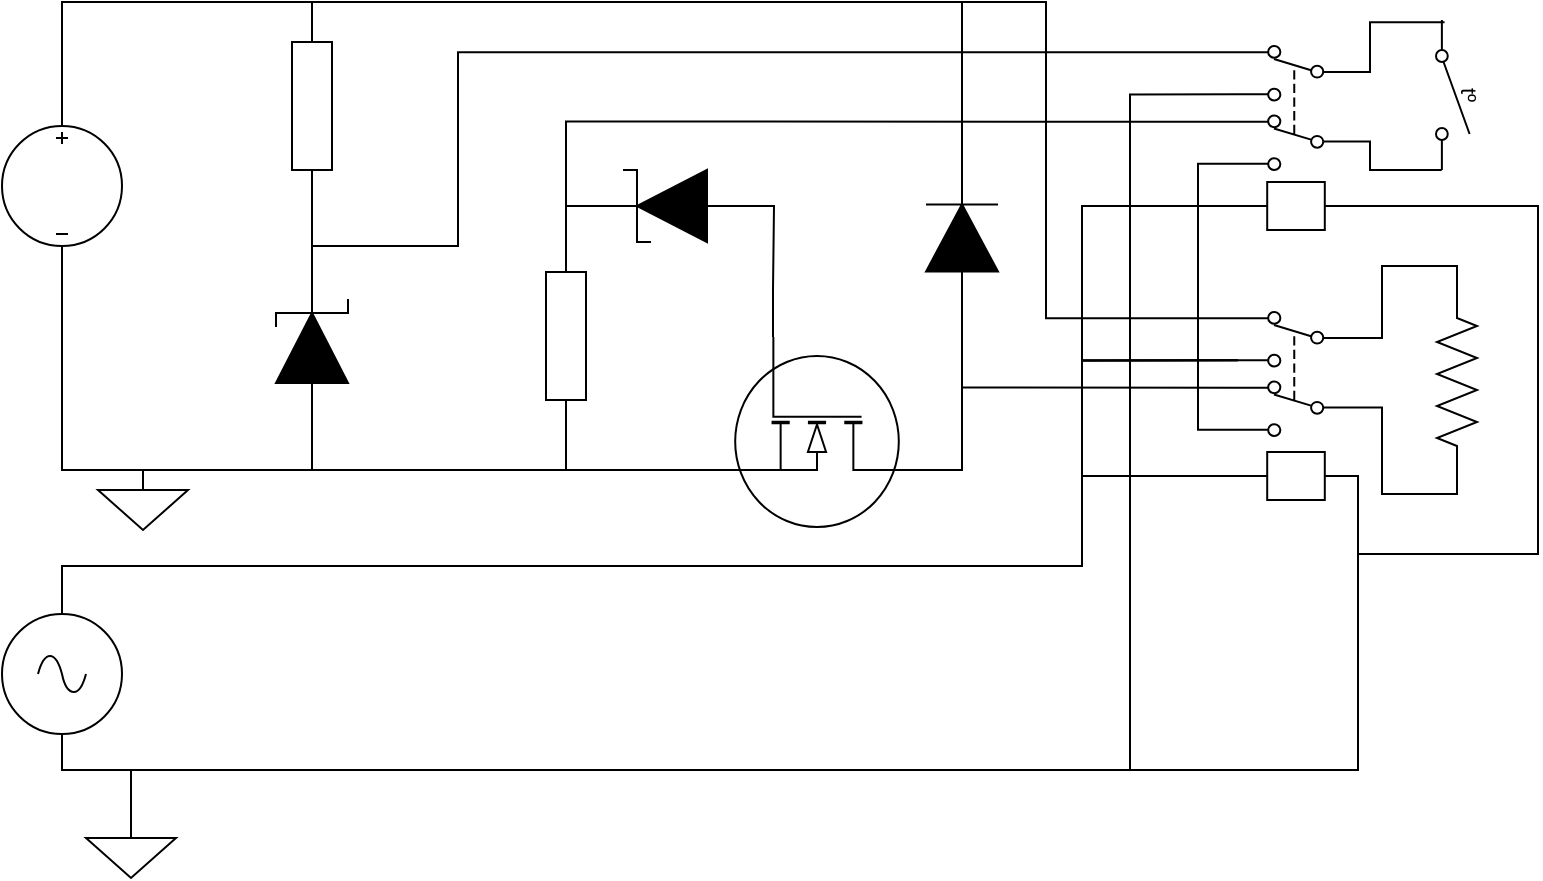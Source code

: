 <mxfile version="20.0.4" type="device"><diagram name="Page-1" id="7e0a89b8-554c-2b80-1dc8-d5c74ca68de4"><mxGraphModel dx="1437" dy="757" grid="1" gridSize="6" guides="1" tooltips="1" connect="1" arrows="1" fold="1" page="1" pageScale="1" pageWidth="1100" pageHeight="850" background="none" math="0" shadow="0"><root><mxCell id="0"/><mxCell id="1" parent="0"/><mxCell id="gZlIewE0345WR6L54zIT-32" style="edgeStyle=orthogonalEdgeStyle;rounded=0;orthogonalLoop=1;jettySize=auto;html=1;exitX=0.5;exitY=1;exitDx=0;exitDy=0;exitPerimeter=0;entryX=0.5;entryY=0;entryDx=0;entryDy=0;entryPerimeter=0;endArrow=none;endFill=0;" edge="1" parent="1" source="y7XGhdpT8KzlNRmjM2dh-26" target="y7XGhdpT8KzlNRmjM2dh-66"><mxGeometry relative="1" as="geometry"><Array as="points"><mxPoint x="126" y="480"/><mxPoint x="161" y="480"/></Array></mxGeometry></mxCell><mxCell id="gZlIewE0345WR6L54zIT-33" style="edgeStyle=orthogonalEdgeStyle;rounded=0;orthogonalLoop=1;jettySize=auto;html=1;exitX=0.5;exitY=0;exitDx=0;exitDy=0;exitPerimeter=0;entryX=1;entryY=0.61;entryDx=0;entryDy=0;endArrow=none;endFill=0;" edge="1" parent="1" source="y7XGhdpT8KzlNRmjM2dh-26" target="gZlIewE0345WR6L54zIT-18"><mxGeometry relative="1" as="geometry"><Array as="points"><mxPoint x="126" y="378"/><mxPoint x="636" y="378"/><mxPoint x="636" y="275"/></Array></mxGeometry></mxCell><mxCell id="y7XGhdpT8KzlNRmjM2dh-26" value="" style="pointerEvents=1;verticalLabelPosition=bottom;shadow=0;dashed=0;align=center;html=1;verticalAlign=top;shape=mxgraph.electrical.signal_sources.source;aspect=fixed;points=[[0.5,0,0],[1,0.5,0],[0.5,1,0],[0,0.5,0]];elSignalType=ac;" parent="1" vertex="1"><mxGeometry x="96" y="402" width="60" height="60" as="geometry"/></mxCell><mxCell id="y7XGhdpT8KzlNRmjM2dh-37" style="edgeStyle=orthogonalEdgeStyle;rounded=0;orthogonalLoop=1;jettySize=auto;html=1;entryX=0.5;entryY=0;entryDx=0;entryDy=0;entryPerimeter=0;endArrow=none;endFill=0;" parent="1" source="y7XGhdpT8KzlNRmjM2dh-27" target="y7XGhdpT8KzlNRmjM2dh-36" edge="1"><mxGeometry relative="1" as="geometry"><Array as="points"><mxPoint x="126" y="330"/></Array></mxGeometry></mxCell><mxCell id="y7XGhdpT8KzlNRmjM2dh-27" value="" style="pointerEvents=1;verticalLabelPosition=bottom;shadow=0;dashed=0;align=center;html=1;verticalAlign=top;shape=mxgraph.electrical.signal_sources.source;aspect=fixed;points=[[0.5,0,0],[1,0.5,0],[0.5,1,0],[0,0.5,0]];elSignalType=dc3;" parent="1" vertex="1"><mxGeometry x="96" y="158" width="60" height="60" as="geometry"/></mxCell><mxCell id="y7XGhdpT8KzlNRmjM2dh-54" style="edgeStyle=orthogonalEdgeStyle;rounded=0;orthogonalLoop=1;jettySize=auto;html=1;exitX=0;exitY=0.72;exitDx=0;exitDy=0;exitPerimeter=0;entryX=0;entryY=0.5;entryDx=0;entryDy=0;entryPerimeter=0;endArrow=none;endFill=0;" parent="1" source="y7XGhdpT8KzlNRmjM2dh-28" target="y7XGhdpT8KzlNRmjM2dh-35" edge="1"><mxGeometry relative="1" as="geometry"><Array as="points"><mxPoint x="482" y="240"/><mxPoint x="482" y="198"/></Array></mxGeometry></mxCell><mxCell id="y7XGhdpT8KzlNRmjM2dh-58" style="edgeStyle=orthogonalEdgeStyle;rounded=0;orthogonalLoop=1;jettySize=auto;html=1;exitX=0.7;exitY=0;exitDx=0;exitDy=0;exitPerimeter=0;entryX=0;entryY=0.5;entryDx=0;entryDy=0;entryPerimeter=0;endArrow=none;endFill=0;" parent="1" source="y7XGhdpT8KzlNRmjM2dh-28" target="y7XGhdpT8KzlNRmjM2dh-33" edge="1"><mxGeometry relative="1" as="geometry"/></mxCell><mxCell id="gZlIewE0345WR6L54zIT-2" style="edgeStyle=orthogonalEdgeStyle;rounded=0;orthogonalLoop=1;jettySize=auto;html=1;exitX=0.7;exitY=1;exitDx=0;exitDy=0;exitPerimeter=0;entryX=1;entryY=0.5;entryDx=0;entryDy=0;entryPerimeter=0;endArrow=none;endFill=0;" edge="1" parent="1" source="y7XGhdpT8KzlNRmjM2dh-28" target="y7XGhdpT8KzlNRmjM2dh-31"><mxGeometry relative="1" as="geometry"><Array as="points"><mxPoint x="378" y="330"/></Array></mxGeometry></mxCell><mxCell id="y7XGhdpT8KzlNRmjM2dh-28" value="" style="verticalLabelPosition=bottom;shadow=0;dashed=0;align=center;html=1;verticalAlign=top;shape=mxgraph.electrical.mosfets1.mosfet_ic_n;rotation=90;" parent="1" vertex="1"><mxGeometry x="456" y="261" width="95" height="100" as="geometry"/></mxCell><mxCell id="y7XGhdpT8KzlNRmjM2dh-44" style="edgeStyle=none;rounded=0;orthogonalLoop=1;jettySize=auto;html=1;exitX=1;exitY=0.5;exitDx=0;exitDy=0;exitPerimeter=0;entryX=1;entryY=0.5;entryDx=0;entryDy=0;entryPerimeter=0;endArrow=none;endFill=0;" parent="1" source="y7XGhdpT8KzlNRmjM2dh-30" target="y7XGhdpT8KzlNRmjM2dh-32" edge="1"><mxGeometry relative="1" as="geometry"/></mxCell><mxCell id="y7XGhdpT8KzlNRmjM2dh-56" style="edgeStyle=orthogonalEdgeStyle;rounded=0;orthogonalLoop=1;jettySize=auto;html=1;entryX=0.5;entryY=0;entryDx=0;entryDy=0;entryPerimeter=0;endArrow=none;endFill=0;" parent="1" source="y7XGhdpT8KzlNRmjM2dh-30" target="y7XGhdpT8KzlNRmjM2dh-27" edge="1"><mxGeometry relative="1" as="geometry"><Array as="points"><mxPoint x="251" y="96"/><mxPoint x="126" y="96"/></Array></mxGeometry></mxCell><mxCell id="y7XGhdpT8KzlNRmjM2dh-30" value="" style="pointerEvents=1;verticalLabelPosition=bottom;shadow=0;dashed=0;align=center;html=1;verticalAlign=top;shape=mxgraph.electrical.resistors.resistor_1;rotation=90;" parent="1" vertex="1"><mxGeometry x="201" y="138" width="100" height="20" as="geometry"/></mxCell><mxCell id="y7XGhdpT8KzlNRmjM2dh-62" style="edgeStyle=orthogonalEdgeStyle;rounded=0;orthogonalLoop=1;jettySize=auto;html=1;entryX=1;entryY=0.5;entryDx=0;entryDy=0;entryPerimeter=0;endArrow=none;endFill=0;" parent="1" source="y7XGhdpT8KzlNRmjM2dh-31" target="y7XGhdpT8KzlNRmjM2dh-35" edge="1"><mxGeometry relative="1" as="geometry"><Array as="points"><mxPoint x="378" y="198"/></Array></mxGeometry></mxCell><mxCell id="gZlIewE0345WR6L54zIT-3" style="edgeStyle=orthogonalEdgeStyle;rounded=0;orthogonalLoop=1;jettySize=auto;html=1;exitX=1;exitY=0.5;exitDx=0;exitDy=0;exitPerimeter=0;entryX=0.5;entryY=0;entryDx=0;entryDy=0;entryPerimeter=0;endArrow=none;endFill=0;" edge="1" parent="1" source="y7XGhdpT8KzlNRmjM2dh-31" target="y7XGhdpT8KzlNRmjM2dh-36"><mxGeometry relative="1" as="geometry"><Array as="points"><mxPoint x="378" y="330"/></Array></mxGeometry></mxCell><mxCell id="y7XGhdpT8KzlNRmjM2dh-31" value="" style="pointerEvents=1;verticalLabelPosition=bottom;shadow=0;dashed=0;align=center;html=1;verticalAlign=top;shape=mxgraph.electrical.resistors.resistor_1;rotation=90;" parent="1" vertex="1"><mxGeometry x="328" y="253" width="100" height="20" as="geometry"/></mxCell><mxCell id="y7XGhdpT8KzlNRmjM2dh-39" style="edgeStyle=orthogonalEdgeStyle;rounded=0;orthogonalLoop=1;jettySize=auto;html=1;exitX=0;exitY=0.5;exitDx=0;exitDy=0;exitPerimeter=0;entryX=0.5;entryY=0;entryDx=0;entryDy=0;entryPerimeter=0;endArrow=none;endFill=0;" parent="1" source="y7XGhdpT8KzlNRmjM2dh-32" target="y7XGhdpT8KzlNRmjM2dh-36" edge="1"><mxGeometry relative="1" as="geometry"><Array as="points"><mxPoint x="251" y="330"/></Array></mxGeometry></mxCell><mxCell id="y7XGhdpT8KzlNRmjM2dh-32" value="" style="pointerEvents=1;fillColor=strokeColor;verticalLabelPosition=bottom;shadow=0;dashed=0;align=center;html=1;verticalAlign=top;shape=mxgraph.electrical.diodes.zener_diode_1;rotation=-90;" parent="1" vertex="1"><mxGeometry x="216" y="251" width="70" height="36" as="geometry"/></mxCell><mxCell id="y7XGhdpT8KzlNRmjM2dh-59" style="edgeStyle=orthogonalEdgeStyle;rounded=0;orthogonalLoop=1;jettySize=auto;html=1;exitX=1;exitY=0.5;exitDx=0;exitDy=0;exitPerimeter=0;entryX=0;entryY=0.5;entryDx=0;entryDy=0;entryPerimeter=0;endArrow=none;endFill=0;" parent="1" source="y7XGhdpT8KzlNRmjM2dh-33" target="y7XGhdpT8KzlNRmjM2dh-30" edge="1"><mxGeometry relative="1" as="geometry"><Array as="points"><mxPoint x="576" y="96"/><mxPoint x="251" y="96"/></Array></mxGeometry></mxCell><mxCell id="y7XGhdpT8KzlNRmjM2dh-33" value="" style="pointerEvents=1;fillColor=strokeColor;verticalLabelPosition=bottom;shadow=0;dashed=0;align=center;html=1;verticalAlign=top;shape=mxgraph.electrical.diodes.diode;rotation=-90;" parent="1" vertex="1"><mxGeometry x="534" y="196" width="84" height="36" as="geometry"/></mxCell><mxCell id="y7XGhdpT8KzlNRmjM2dh-34" value="" style="pointerEvents=1;verticalLabelPosition=bottom;shadow=0;dashed=0;align=center;html=1;verticalAlign=top;shape=mxgraph.electrical.resistors.resistor_2;rotation=90;" parent="1" vertex="1"><mxGeometry x="773.5" y="276" width="100" height="20" as="geometry"/></mxCell><mxCell id="y7XGhdpT8KzlNRmjM2dh-35" value="" style="pointerEvents=1;fillColor=strokeColor;verticalLabelPosition=bottom;shadow=0;dashed=0;align=center;html=1;verticalAlign=top;shape=mxgraph.electrical.diodes.zener_diode_1;rotation=-180;" parent="1" vertex="1"><mxGeometry x="396" y="180" width="70" height="36" as="geometry"/></mxCell><mxCell id="y7XGhdpT8KzlNRmjM2dh-36" value="" style="pointerEvents=1;verticalLabelPosition=bottom;shadow=0;dashed=0;align=center;html=1;verticalAlign=top;shape=mxgraph.electrical.signal_sources.signal_ground;" parent="1" vertex="1"><mxGeometry x="144" y="330" width="45" height="30" as="geometry"/></mxCell><mxCell id="y7XGhdpT8KzlNRmjM2dh-66" value="" style="pointerEvents=1;verticalLabelPosition=bottom;shadow=0;dashed=0;align=center;html=1;verticalAlign=top;shape=mxgraph.electrical.signal_sources.signal_ground;" parent="1" vertex="1"><mxGeometry x="138" y="504" width="45" height="30" as="geometry"/></mxCell><mxCell id="gZlIewE0345WR6L54zIT-24" style="edgeStyle=orthogonalEdgeStyle;rounded=0;orthogonalLoop=1;jettySize=auto;html=1;exitX=0;exitY=0.23;exitDx=0;exitDy=0;entryX=1;entryY=0.865;entryDx=0;entryDy=0;entryPerimeter=0;endArrow=none;endFill=0;" edge="1" parent="1" source="gZlIewE0345WR6L54zIT-17" target="gZlIewE0345WR6L54zIT-21"><mxGeometry relative="1" as="geometry"><Array as="points"><mxPoint x="780" y="166"/><mxPoint x="780" y="180"/></Array></mxGeometry></mxCell><mxCell id="gZlIewE0345WR6L54zIT-25" style="edgeStyle=orthogonalEdgeStyle;rounded=0;orthogonalLoop=1;jettySize=auto;html=1;exitX=0;exitY=0.79;exitDx=0;exitDy=0;entryX=0.015;entryY=0.796;entryDx=0;entryDy=0;entryPerimeter=0;endArrow=none;endFill=0;" edge="1" parent="1" source="gZlIewE0345WR6L54zIT-17" target="gZlIewE0345WR6L54zIT-21"><mxGeometry relative="1" as="geometry"><Array as="points"><mxPoint x="780" y="131"/><mxPoint x="780" y="106"/></Array></mxGeometry></mxCell><mxCell id="gZlIewE0345WR6L54zIT-30" style="edgeStyle=orthogonalEdgeStyle;rounded=0;orthogonalLoop=1;jettySize=auto;html=1;exitX=1;exitY=0.95;exitDx=0;exitDy=0;entryX=1;entryY=0.5;entryDx=0;entryDy=0;entryPerimeter=0;endArrow=none;endFill=0;" edge="1" parent="1" source="gZlIewE0345WR6L54zIT-17" target="y7XGhdpT8KzlNRmjM2dh-30"><mxGeometry relative="1" as="geometry"><Array as="points"><mxPoint x="324" y="121"/><mxPoint x="324" y="218"/><mxPoint x="251" y="218"/></Array></mxGeometry></mxCell><mxCell id="gZlIewE0345WR6L54zIT-31" style="edgeStyle=orthogonalEdgeStyle;rounded=0;orthogonalLoop=1;jettySize=auto;html=1;exitX=1;exitY=0.39;exitDx=0;exitDy=0;entryX=1;entryY=0.5;entryDx=0;entryDy=0;entryPerimeter=0;endArrow=none;endFill=0;" edge="1" parent="1" source="gZlIewE0345WR6L54zIT-17" target="y7XGhdpT8KzlNRmjM2dh-35"><mxGeometry relative="1" as="geometry"><Array as="points"><mxPoint x="378" y="156"/><mxPoint x="378" y="198"/></Array></mxGeometry></mxCell><mxCell id="gZlIewE0345WR6L54zIT-41" style="edgeStyle=orthogonalEdgeStyle;rounded=0;orthogonalLoop=1;jettySize=auto;html=1;exitX=1;exitY=0.05;exitDx=0;exitDy=0;entryX=1;entryY=0.05;entryDx=0;entryDy=0;endArrow=none;endFill=0;" edge="1" parent="1" source="gZlIewE0345WR6L54zIT-17" target="gZlIewE0345WR6L54zIT-18"><mxGeometry relative="1" as="geometry"/></mxCell><mxCell id="gZlIewE0345WR6L54zIT-42" style="edgeStyle=orthogonalEdgeStyle;rounded=0;orthogonalLoop=1;jettySize=auto;html=1;exitX=1;exitY=0.61;exitDx=0;exitDy=0;entryX=0.5;entryY=0;entryDx=0;entryDy=0;entryPerimeter=0;endArrow=none;endFill=0;" edge="1" parent="1" source="gZlIewE0345WR6L54zIT-17" target="y7XGhdpT8KzlNRmjM2dh-66"><mxGeometry relative="1" as="geometry"><Array as="points"><mxPoint x="660" y="142"/><mxPoint x="660" y="480"/><mxPoint x="160" y="480"/></Array></mxGeometry></mxCell><mxCell id="gZlIewE0345WR6L54zIT-17" value="" style="pointerEvents=1;verticalLabelPosition=bottom;shadow=0;dashed=0;align=center;html=1;verticalAlign=top;shape=mxgraph.electrical.electro-mechanical.dpdt3;elSwitchState=2;rotation=-180;" vertex="1" parent="1"><mxGeometry x="714" y="118" width="58" height="62" as="geometry"/></mxCell><mxCell id="gZlIewE0345WR6L54zIT-26" style="edgeStyle=orthogonalEdgeStyle;rounded=0;orthogonalLoop=1;jettySize=auto;html=1;exitX=0;exitY=0.79;exitDx=0;exitDy=0;entryX=0;entryY=0.5;entryDx=0;entryDy=0;entryPerimeter=0;endArrow=none;endFill=0;" edge="1" parent="1" source="gZlIewE0345WR6L54zIT-18" target="y7XGhdpT8KzlNRmjM2dh-34"><mxGeometry relative="1" as="geometry"><Array as="points"><mxPoint x="786" y="264"/><mxPoint x="786" y="228"/><mxPoint x="824" y="228"/></Array></mxGeometry></mxCell><mxCell id="gZlIewE0345WR6L54zIT-27" style="edgeStyle=orthogonalEdgeStyle;rounded=0;orthogonalLoop=1;jettySize=auto;html=1;exitX=0;exitY=0.23;exitDx=0;exitDy=0;entryX=1;entryY=0.5;entryDx=0;entryDy=0;entryPerimeter=0;endArrow=none;endFill=0;" edge="1" parent="1" source="gZlIewE0345WR6L54zIT-18" target="y7XGhdpT8KzlNRmjM2dh-34"><mxGeometry relative="1" as="geometry"><Array as="points"><mxPoint x="786" y="299"/><mxPoint x="786" y="342"/></Array></mxGeometry></mxCell><mxCell id="gZlIewE0345WR6L54zIT-28" style="edgeStyle=orthogonalEdgeStyle;rounded=0;orthogonalLoop=1;jettySize=auto;html=1;exitX=1;exitY=0.95;exitDx=0;exitDy=0;entryX=1;entryY=0.5;entryDx=0;entryDy=0;entryPerimeter=0;endArrow=none;endFill=0;" edge="1" parent="1" source="gZlIewE0345WR6L54zIT-18" target="y7XGhdpT8KzlNRmjM2dh-33"><mxGeometry relative="1" as="geometry"><Array as="points"><mxPoint x="618" y="254"/><mxPoint x="618" y="96"/><mxPoint x="576" y="96"/></Array></mxGeometry></mxCell><mxCell id="gZlIewE0345WR6L54zIT-29" style="edgeStyle=orthogonalEdgeStyle;rounded=0;orthogonalLoop=1;jettySize=auto;html=1;exitX=1;exitY=0.39;exitDx=0;exitDy=0;entryX=0;entryY=0.5;entryDx=0;entryDy=0;entryPerimeter=0;endArrow=none;endFill=0;" edge="1" parent="1" source="gZlIewE0345WR6L54zIT-18" target="y7XGhdpT8KzlNRmjM2dh-33"><mxGeometry relative="1" as="geometry"/></mxCell><mxCell id="gZlIewE0345WR6L54zIT-18" value="" style="pointerEvents=1;verticalLabelPosition=bottom;shadow=0;dashed=0;align=center;html=1;verticalAlign=top;shape=mxgraph.electrical.electro-mechanical.dpdt3;elSwitchState=2;rotation=-180;" vertex="1" parent="1"><mxGeometry x="714" y="251" width="58" height="62" as="geometry"/></mxCell><mxCell id="gZlIewE0345WR6L54zIT-38" style="edgeStyle=orthogonalEdgeStyle;rounded=0;orthogonalLoop=1;jettySize=auto;html=1;exitX=0.5;exitY=0;exitDx=0;exitDy=0;exitPerimeter=0;entryX=0.5;entryY=0;entryDx=0;entryDy=0;entryPerimeter=0;endArrow=none;endFill=0;" edge="1" parent="1" source="gZlIewE0345WR6L54zIT-19" target="gZlIewE0345WR6L54zIT-20"><mxGeometry relative="1" as="geometry"><Array as="points"><mxPoint x="864" y="198"/><mxPoint x="864" y="372"/><mxPoint x="774" y="372"/><mxPoint x="774" y="333"/></Array></mxGeometry></mxCell><mxCell id="gZlIewE0345WR6L54zIT-39" style="edgeStyle=orthogonalEdgeStyle;rounded=0;orthogonalLoop=1;jettySize=auto;html=1;exitX=0.5;exitY=1;exitDx=0;exitDy=0;exitPerimeter=0;entryX=1;entryY=0.61;entryDx=0;entryDy=0;endArrow=none;endFill=0;" edge="1" parent="1" source="gZlIewE0345WR6L54zIT-19" target="gZlIewE0345WR6L54zIT-18"><mxGeometry relative="1" as="geometry"><Array as="points"><mxPoint x="636" y="198"/><mxPoint x="636" y="275"/></Array></mxGeometry></mxCell><mxCell id="gZlIewE0345WR6L54zIT-19" value="" style="pointerEvents=1;verticalLabelPosition=bottom;shadow=0;dashed=0;align=center;html=1;verticalAlign=top;shape=mxgraph.electrical.electro-mechanical.relay_coil;rotation=90;" vertex="1" parent="1"><mxGeometry x="731" y="174" width="24" height="48" as="geometry"/></mxCell><mxCell id="gZlIewE0345WR6L54zIT-35" style="edgeStyle=orthogonalEdgeStyle;rounded=0;orthogonalLoop=1;jettySize=auto;html=1;exitX=0.5;exitY=1;exitDx=0;exitDy=0;exitPerimeter=0;entryX=1;entryY=0.61;entryDx=0;entryDy=0;endArrow=none;endFill=0;" edge="1" parent="1" source="gZlIewE0345WR6L54zIT-20" target="gZlIewE0345WR6L54zIT-18"><mxGeometry relative="1" as="geometry"><Array as="points"><mxPoint x="636" y="333"/><mxPoint x="636" y="275"/></Array></mxGeometry></mxCell><mxCell id="gZlIewE0345WR6L54zIT-40" style="edgeStyle=orthogonalEdgeStyle;rounded=0;orthogonalLoop=1;jettySize=auto;html=1;exitX=0.5;exitY=0;exitDx=0;exitDy=0;exitPerimeter=0;endArrow=none;endFill=0;entryX=0.5;entryY=0;entryDx=0;entryDy=0;entryPerimeter=0;" edge="1" parent="1" source="gZlIewE0345WR6L54zIT-20" target="y7XGhdpT8KzlNRmjM2dh-66"><mxGeometry relative="1" as="geometry"><mxPoint x="672" y="519" as="targetPoint"/><Array as="points"><mxPoint x="774" y="333"/><mxPoint x="774" y="480"/><mxPoint x="160" y="480"/></Array></mxGeometry></mxCell><mxCell id="gZlIewE0345WR6L54zIT-20" value="" style="pointerEvents=1;verticalLabelPosition=bottom;shadow=0;dashed=0;align=center;html=1;verticalAlign=top;shape=mxgraph.electrical.electro-mechanical.relay_coil;rotation=90;" vertex="1" parent="1"><mxGeometry x="731" y="309" width="24" height="48" as="geometry"/></mxCell><mxCell id="gZlIewE0345WR6L54zIT-21" value="" style="shape=mxgraph.electrical.electro-mechanical.thermostat2;aspect=fixed;elSwitchState=off;rotation=90;" vertex="1" parent="1"><mxGeometry x="786" y="132" width="75" height="21" as="geometry"/></mxCell></root></mxGraphModel></diagram></mxfile>